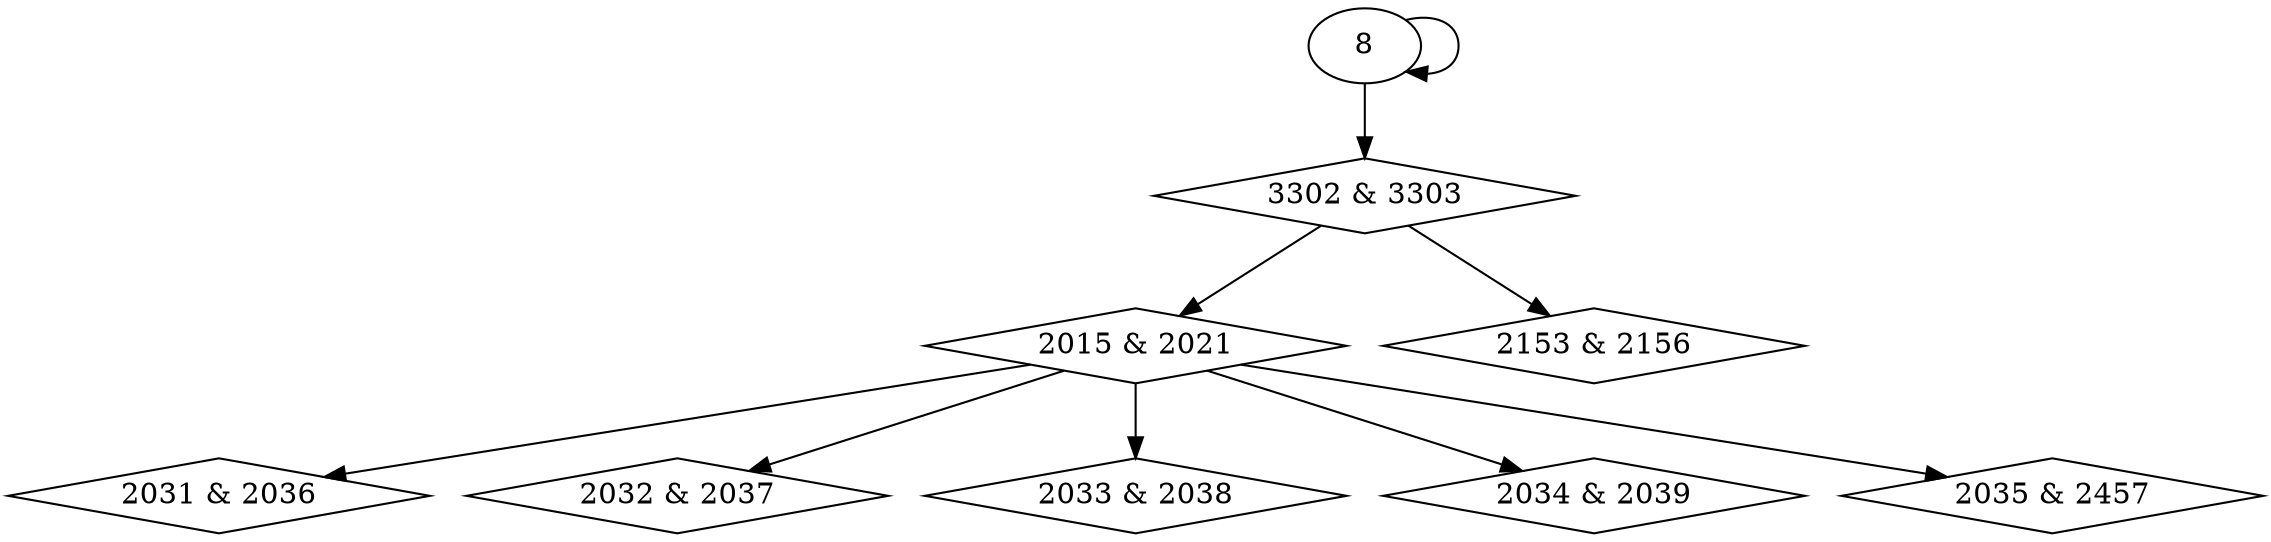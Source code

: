 digraph {
0 [label = "2015 & 2021", shape = diamond];
1 [label = "2031 & 2036", shape = diamond];
2 [label = "2032 & 2037", shape = diamond];
3 [label = "2033 & 2038", shape = diamond];
4 [label = "2034 & 2039", shape = diamond];
5 [label = "2035 & 2457", shape = diamond];
6 [label = "2153 & 2156", shape = diamond];
7 [label = "3302 & 3303", shape = diamond];
7 -> 0;
0 -> 1;
0 -> 2;
0 -> 3;
0 -> 4;
0 -> 5;
7 -> 6;
8 -> 7;
8 -> 8;
}
